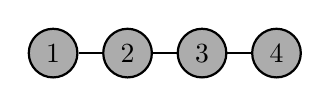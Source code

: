 \begin{tikzpicture}
    \tikzstyle{node} = [circle, fill=lightgray!90!black, draw, thick]
    \tikzstyle{edge} = [thick]
    \tikzstyle{edit} = [fill=editcol]
    \tikzstyle{lift} = [fill=liftcol]

    \node (1) [node] {1};
    \node (2) [node, right=0.3cm of 1] {2};
    \node (3) [node, right=0.3cm of 2] {3};
    \node (4) [node, right=0.3cm of 3] {4};

    \draw (1) edge [edge] (2);
    \draw (2) edge [edge] (3);
    \draw (3) edge [edge] (4);

\end{tikzpicture}